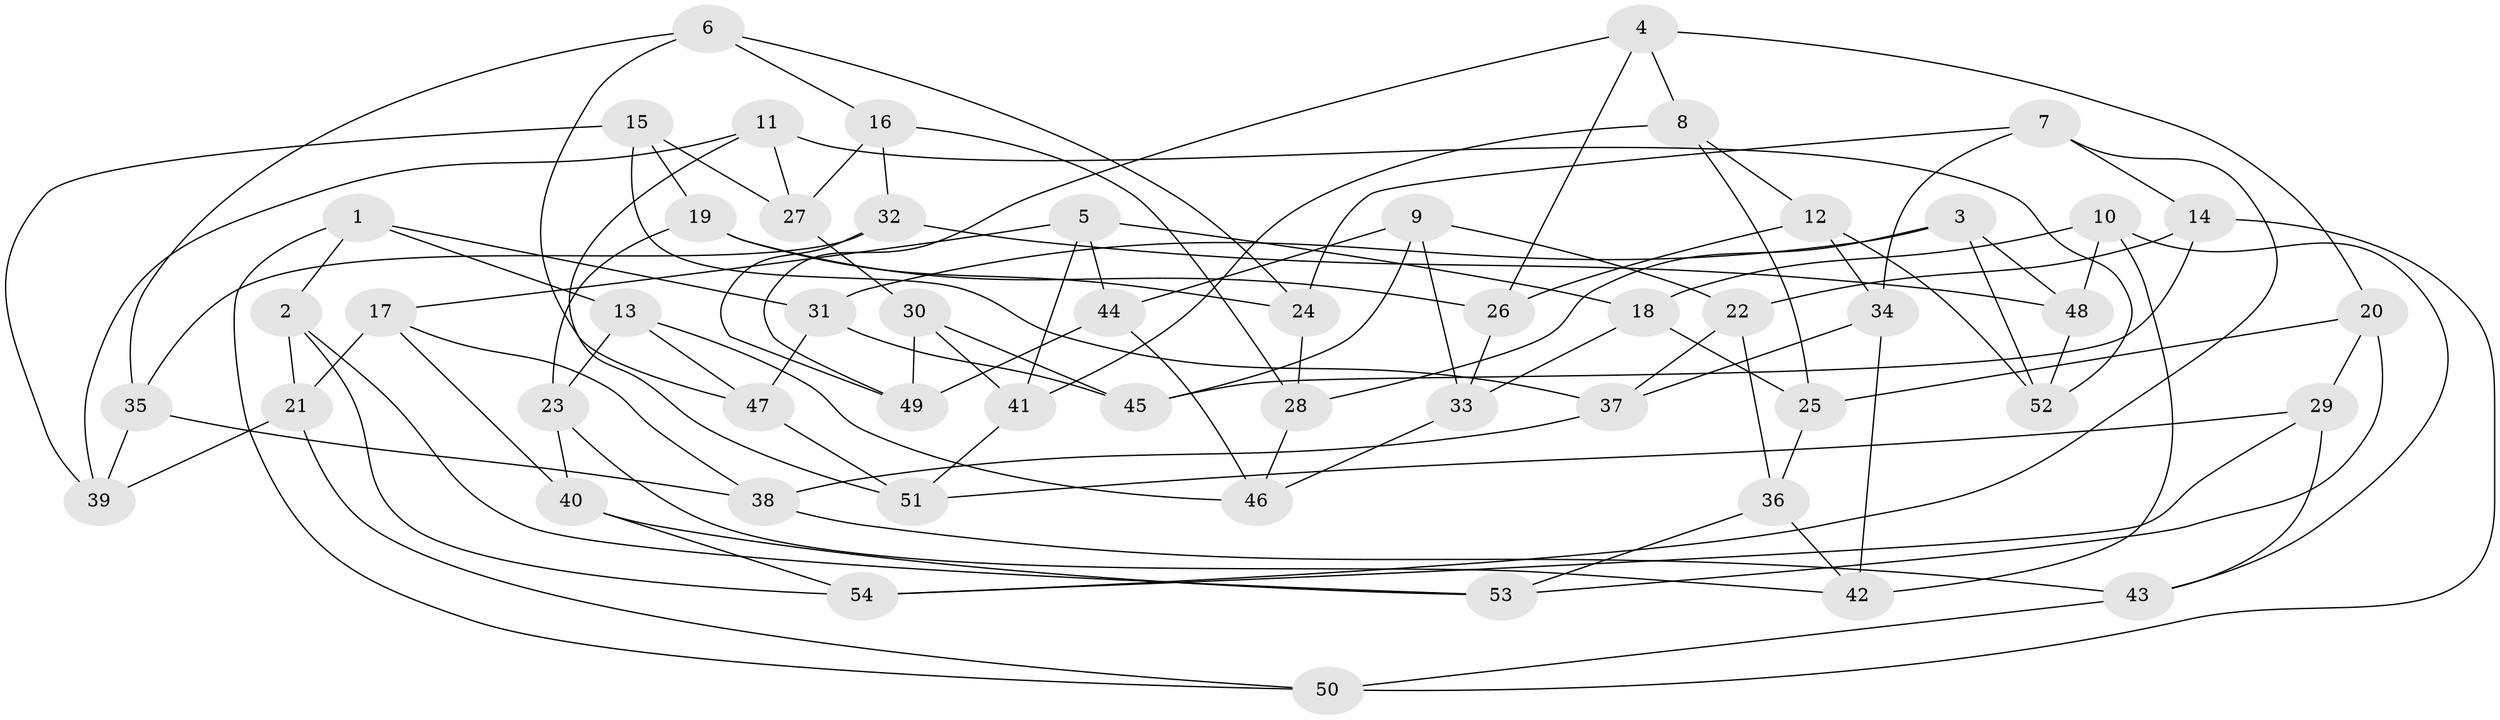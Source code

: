 // Generated by graph-tools (version 1.1) at 2025/50/03/09/25 03:50:48]
// undirected, 54 vertices, 108 edges
graph export_dot {
graph [start="1"]
  node [color=gray90,style=filled];
  1;
  2;
  3;
  4;
  5;
  6;
  7;
  8;
  9;
  10;
  11;
  12;
  13;
  14;
  15;
  16;
  17;
  18;
  19;
  20;
  21;
  22;
  23;
  24;
  25;
  26;
  27;
  28;
  29;
  30;
  31;
  32;
  33;
  34;
  35;
  36;
  37;
  38;
  39;
  40;
  41;
  42;
  43;
  44;
  45;
  46;
  47;
  48;
  49;
  50;
  51;
  52;
  53;
  54;
  1 -- 50;
  1 -- 2;
  1 -- 13;
  1 -- 31;
  2 -- 53;
  2 -- 54;
  2 -- 21;
  3 -- 28;
  3 -- 31;
  3 -- 48;
  3 -- 52;
  4 -- 20;
  4 -- 49;
  4 -- 26;
  4 -- 8;
  5 -- 44;
  5 -- 18;
  5 -- 17;
  5 -- 41;
  6 -- 16;
  6 -- 47;
  6 -- 35;
  6 -- 24;
  7 -- 14;
  7 -- 24;
  7 -- 54;
  7 -- 34;
  8 -- 41;
  8 -- 25;
  8 -- 12;
  9 -- 45;
  9 -- 33;
  9 -- 22;
  9 -- 44;
  10 -- 42;
  10 -- 48;
  10 -- 18;
  10 -- 43;
  11 -- 51;
  11 -- 52;
  11 -- 27;
  11 -- 39;
  12 -- 52;
  12 -- 26;
  12 -- 34;
  13 -- 47;
  13 -- 46;
  13 -- 23;
  14 -- 50;
  14 -- 45;
  14 -- 22;
  15 -- 27;
  15 -- 39;
  15 -- 19;
  15 -- 37;
  16 -- 32;
  16 -- 27;
  16 -- 28;
  17 -- 21;
  17 -- 38;
  17 -- 40;
  18 -- 33;
  18 -- 25;
  19 -- 24;
  19 -- 26;
  19 -- 23;
  20 -- 53;
  20 -- 29;
  20 -- 25;
  21 -- 50;
  21 -- 39;
  22 -- 37;
  22 -- 36;
  23 -- 42;
  23 -- 40;
  24 -- 28;
  25 -- 36;
  26 -- 33;
  27 -- 30;
  28 -- 46;
  29 -- 54;
  29 -- 51;
  29 -- 43;
  30 -- 45;
  30 -- 41;
  30 -- 49;
  31 -- 45;
  31 -- 47;
  32 -- 49;
  32 -- 48;
  32 -- 35;
  33 -- 46;
  34 -- 37;
  34 -- 42;
  35 -- 39;
  35 -- 38;
  36 -- 42;
  36 -- 53;
  37 -- 38;
  38 -- 43;
  40 -- 54;
  40 -- 53;
  41 -- 51;
  43 -- 50;
  44 -- 49;
  44 -- 46;
  47 -- 51;
  48 -- 52;
}
